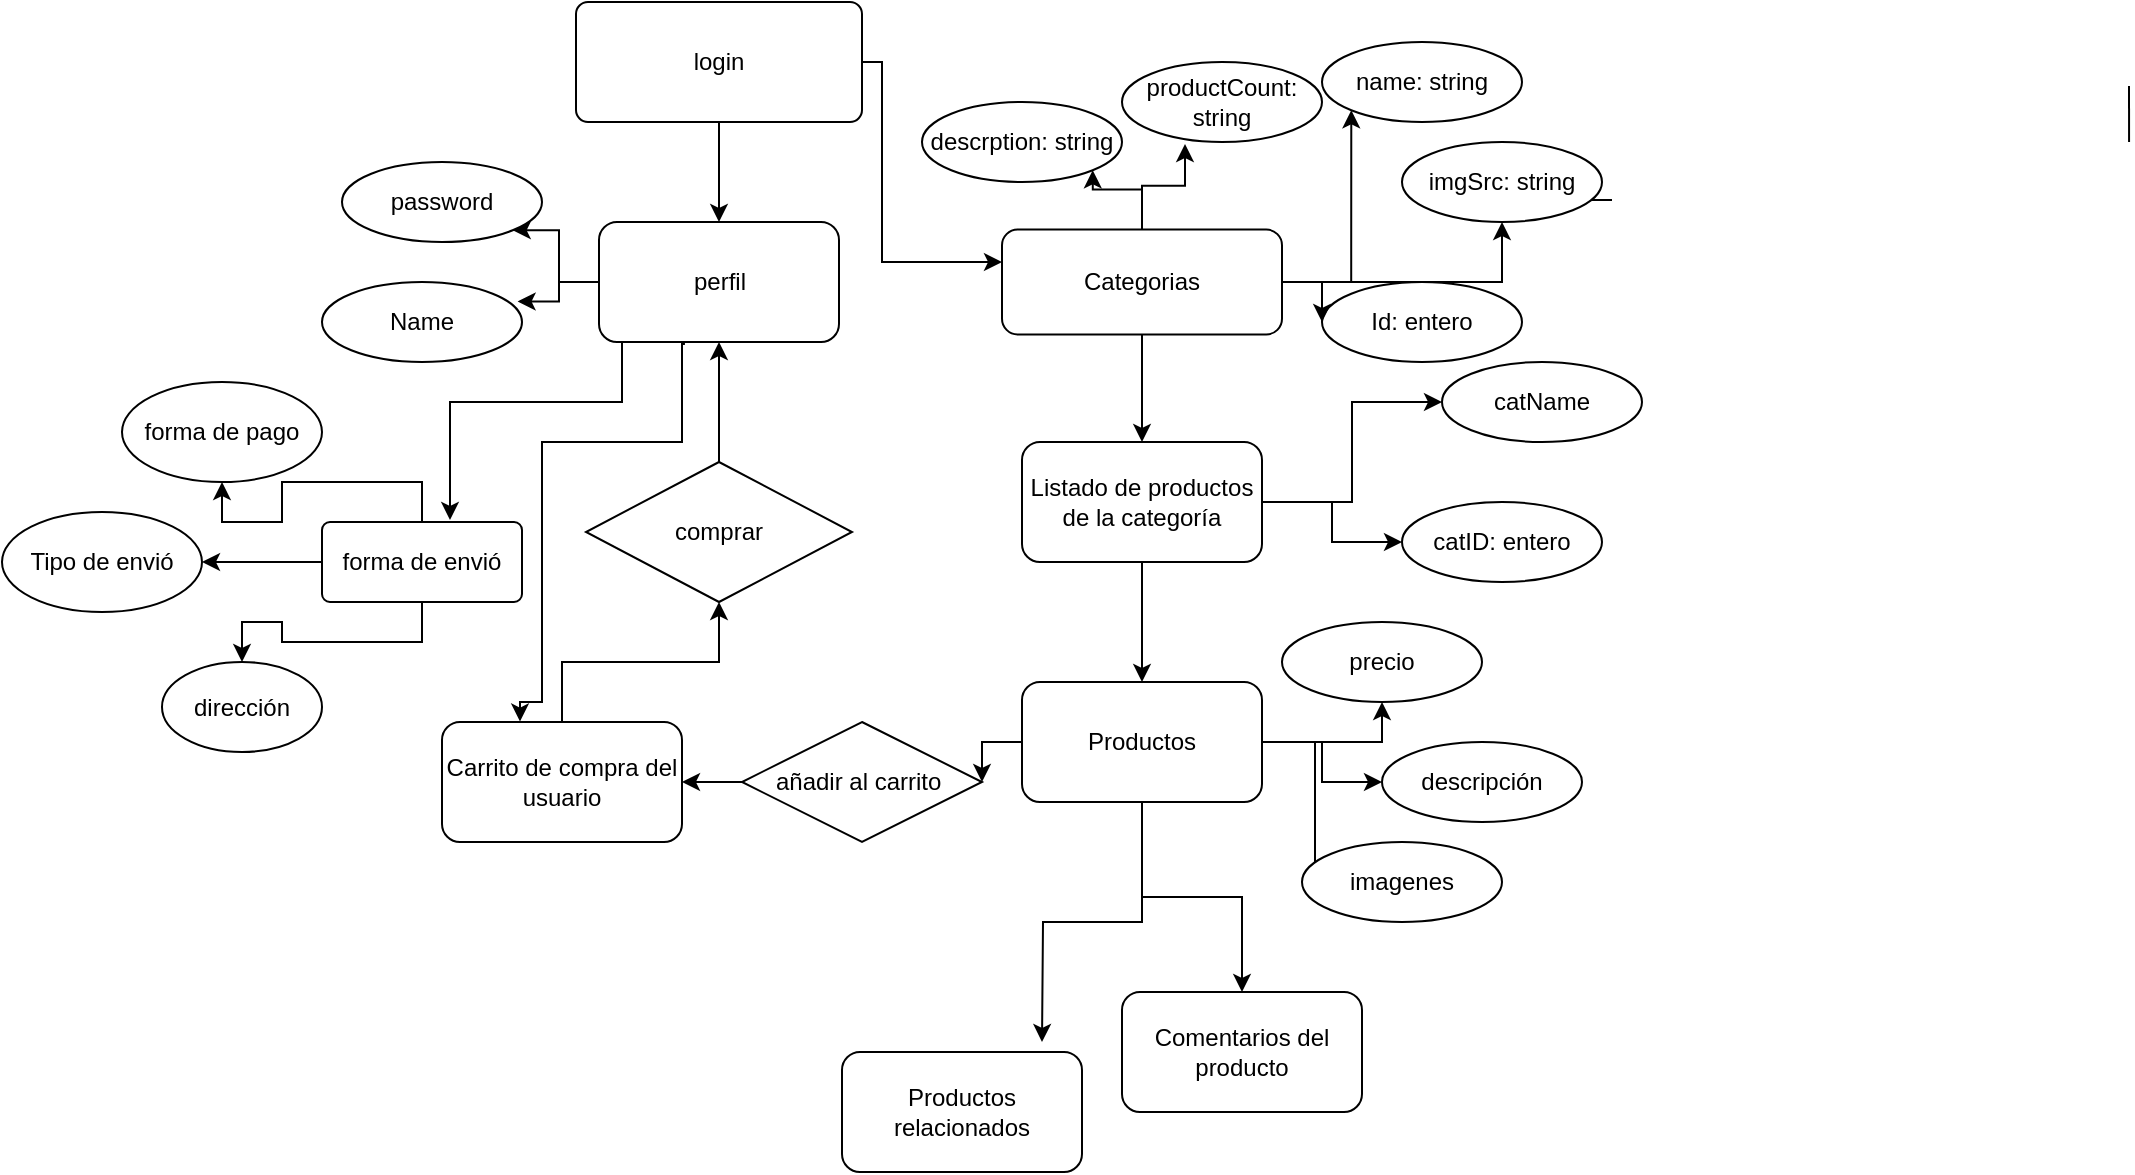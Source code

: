 <mxfile version="20.2.3" type="github">
  <diagram id="UOKE7kFAYAQwSe17MQpH" name="Página-1">
    <mxGraphModel dx="2037" dy="646" grid="1" gridSize="10" guides="1" tooltips="1" connect="1" arrows="1" fold="1" page="1" pageScale="1" pageWidth="827" pageHeight="1169" math="0" shadow="0">
      <root>
        <mxCell id="0" />
        <mxCell id="1" parent="0" />
        <mxCell id="Vtf5XBeM0CI9h4jYCUQP-2" value="name: string" style="ellipse;whiteSpace=wrap;html=1;align=center;" parent="1" vertex="1">
          <mxGeometry x="-40" y="50" width="100" height="40" as="geometry" />
        </mxCell>
        <mxCell id="Vtf5XBeM0CI9h4jYCUQP-3" value="descrption: string" style="ellipse;whiteSpace=wrap;html=1;align=center;" parent="1" vertex="1">
          <mxGeometry x="-240" y="80" width="100" height="40" as="geometry" />
        </mxCell>
        <mxCell id="Vtf5XBeM0CI9h4jYCUQP-4" value="Id: entero" style="ellipse;whiteSpace=wrap;html=1;align=center;" parent="1" vertex="1">
          <mxGeometry x="-40" y="170" width="100" height="40" as="geometry" />
        </mxCell>
        <mxCell id="Vtf5XBeM0CI9h4jYCUQP-5" value="productCount: string" style="ellipse;whiteSpace=wrap;html=1;align=center;" parent="1" vertex="1">
          <mxGeometry x="-140" y="60" width="100" height="40" as="geometry" />
        </mxCell>
        <mxCell id="pHeeVx_LeZRrPT3VCPxw-49" value="" style="edgeStyle=orthogonalEdgeStyle;rounded=0;orthogonalLoop=1;jettySize=auto;html=1;" edge="1" parent="1" source="Vtf5XBeM0CI9h4jYCUQP-26" target="Vtf5XBeM0CI9h4jYCUQP-34">
          <mxGeometry relative="1" as="geometry" />
        </mxCell>
        <mxCell id="pHeeVx_LeZRrPT3VCPxw-51" style="edgeStyle=orthogonalEdgeStyle;rounded=0;orthogonalLoop=1;jettySize=auto;html=1;" edge="1" parent="1" source="Vtf5XBeM0CI9h4jYCUQP-26" target="Vtf5XBeM0CI9h4jYCUQP-33">
          <mxGeometry relative="1" as="geometry" />
        </mxCell>
        <mxCell id="pHeeVx_LeZRrPT3VCPxw-68" value="" style="edgeStyle=orthogonalEdgeStyle;rounded=0;orthogonalLoop=1;jettySize=auto;html=1;" edge="1" parent="1" source="Vtf5XBeM0CI9h4jYCUQP-26" target="Vtf5XBeM0CI9h4jYCUQP-28">
          <mxGeometry relative="1" as="geometry" />
        </mxCell>
        <mxCell id="Vtf5XBeM0CI9h4jYCUQP-26" value="Listado de productos de la categoría" style="rounded=1;whiteSpace=wrap;html=1;" parent="1" vertex="1">
          <mxGeometry x="-190" y="250" width="120" height="60" as="geometry" />
        </mxCell>
        <mxCell id="pHeeVx_LeZRrPT3VCPxw-29" value="" style="edgeStyle=orthogonalEdgeStyle;rounded=0;orthogonalLoop=1;jettySize=auto;html=1;" edge="1" parent="1" source="Vtf5XBeM0CI9h4jYCUQP-28" target="Vtf5XBeM0CI9h4jYCUQP-71">
          <mxGeometry relative="1" as="geometry" />
        </mxCell>
        <mxCell id="pHeeVx_LeZRrPT3VCPxw-39" value="" style="edgeStyle=orthogonalEdgeStyle;rounded=0;orthogonalLoop=1;jettySize=auto;html=1;" edge="1" parent="1" source="Vtf5XBeM0CI9h4jYCUQP-28" target="Vtf5XBeM0CI9h4jYCUQP-30">
          <mxGeometry relative="1" as="geometry" />
        </mxCell>
        <mxCell id="pHeeVx_LeZRrPT3VCPxw-52" value="" style="edgeStyle=orthogonalEdgeStyle;rounded=0;orthogonalLoop=1;jettySize=auto;html=1;" edge="1" parent="1" source="Vtf5XBeM0CI9h4jYCUQP-28" target="pHeeVx_LeZRrPT3VCPxw-48">
          <mxGeometry relative="1" as="geometry" />
        </mxCell>
        <mxCell id="pHeeVx_LeZRrPT3VCPxw-53" style="edgeStyle=orthogonalEdgeStyle;rounded=0;orthogonalLoop=1;jettySize=auto;html=1;entryX=0.5;entryY=1;entryDx=0;entryDy=0;" edge="1" parent="1" source="Vtf5XBeM0CI9h4jYCUQP-28" target="pHeeVx_LeZRrPT3VCPxw-47">
          <mxGeometry relative="1" as="geometry" />
        </mxCell>
        <mxCell id="pHeeVx_LeZRrPT3VCPxw-55" style="edgeStyle=orthogonalEdgeStyle;rounded=0;orthogonalLoop=1;jettySize=auto;html=1;entryX=0.065;entryY=0.713;entryDx=0;entryDy=0;entryPerimeter=0;" edge="1" parent="1" source="Vtf5XBeM0CI9h4jYCUQP-28" target="pHeeVx_LeZRrPT3VCPxw-54">
          <mxGeometry relative="1" as="geometry" />
        </mxCell>
        <mxCell id="pHeeVx_LeZRrPT3VCPxw-57" style="edgeStyle=orthogonalEdgeStyle;rounded=0;orthogonalLoop=1;jettySize=auto;html=1;" edge="1" parent="1" source="Vtf5XBeM0CI9h4jYCUQP-28">
          <mxGeometry relative="1" as="geometry">
            <mxPoint x="-180" y="550" as="targetPoint" />
          </mxGeometry>
        </mxCell>
        <mxCell id="Vtf5XBeM0CI9h4jYCUQP-28" value="Productos" style="rounded=1;whiteSpace=wrap;html=1;" parent="1" vertex="1">
          <mxGeometry x="-190" y="370" width="120" height="60" as="geometry" />
        </mxCell>
        <mxCell id="Vtf5XBeM0CI9h4jYCUQP-30" value="Comentarios del producto" style="rounded=1;whiteSpace=wrap;html=1;" parent="1" vertex="1">
          <mxGeometry x="-140" y="525" width="120" height="60" as="geometry" />
        </mxCell>
        <mxCell id="pHeeVx_LeZRrPT3VCPxw-30" value="" style="edgeStyle=orthogonalEdgeStyle;rounded=0;orthogonalLoop=1;jettySize=auto;html=1;" edge="1" parent="1" source="Vtf5XBeM0CI9h4jYCUQP-31" target="pHeeVx_LeZRrPT3VCPxw-19">
          <mxGeometry relative="1" as="geometry" />
        </mxCell>
        <mxCell id="Vtf5XBeM0CI9h4jYCUQP-31" value="Carrito de compra del usuario" style="rounded=1;whiteSpace=wrap;html=1;" parent="1" vertex="1">
          <mxGeometry x="-480" y="390" width="120" height="60" as="geometry" />
        </mxCell>
        <mxCell id="Vtf5XBeM0CI9h4jYCUQP-33" value="catID: entero" style="ellipse;whiteSpace=wrap;html=1;align=center;" parent="1" vertex="1">
          <mxGeometry y="280" width="100" height="40" as="geometry" />
        </mxCell>
        <mxCell id="Vtf5XBeM0CI9h4jYCUQP-34" value="catName" style="ellipse;whiteSpace=wrap;html=1;align=center;" parent="1" vertex="1">
          <mxGeometry x="20" y="210" width="100" height="40" as="geometry" />
        </mxCell>
        <mxCell id="pHeeVx_LeZRrPT3VCPxw-44" value="" style="edgeStyle=orthogonalEdgeStyle;rounded=0;orthogonalLoop=1;jettySize=auto;html=1;" edge="1" parent="1" source="Vtf5XBeM0CI9h4jYCUQP-71" target="Vtf5XBeM0CI9h4jYCUQP-31">
          <mxGeometry relative="1" as="geometry" />
        </mxCell>
        <mxCell id="Vtf5XBeM0CI9h4jYCUQP-71" value="añadir al carrito&amp;nbsp;" style="shape=rhombus;perimeter=rhombusPerimeter;whiteSpace=wrap;html=1;align=center;" parent="1" vertex="1">
          <mxGeometry x="-330" y="390" width="120" height="60" as="geometry" />
        </mxCell>
        <mxCell id="Vtf5XBeM0CI9h4jYCUQP-77" value="" style="endArrow=none;html=1;rounded=0;entryX=0.408;entryY=1.033;entryDx=0;entryDy=0;entryPerimeter=0;" parent="1" edge="1">
          <mxGeometry width="50" height="50" relative="1" as="geometry">
            <mxPoint x="363.54" y="100" as="sourcePoint" />
            <mxPoint x="363.5" y="71.98" as="targetPoint" />
          </mxGeometry>
        </mxCell>
        <mxCell id="Vtf5XBeM0CI9h4jYCUQP-81" value="" style="endArrow=none;html=1;rounded=0;" parent="1" edge="1">
          <mxGeometry width="50" height="50" relative="1" as="geometry">
            <mxPoint x="90" y="129" as="sourcePoint" />
            <mxPoint x="105" y="129" as="targetPoint" />
          </mxGeometry>
        </mxCell>
        <mxCell id="pHeeVx_LeZRrPT3VCPxw-42" value="" style="edgeStyle=orthogonalEdgeStyle;rounded=0;orthogonalLoop=1;jettySize=auto;html=1;" edge="1" parent="1" source="pHeeVx_LeZRrPT3VCPxw-1" target="Vtf5XBeM0CI9h4jYCUQP-26">
          <mxGeometry relative="1" as="geometry" />
        </mxCell>
        <mxCell id="pHeeVx_LeZRrPT3VCPxw-58" value="" style="edgeStyle=orthogonalEdgeStyle;rounded=0;orthogonalLoop=1;jettySize=auto;html=1;" edge="1" parent="1" source="pHeeVx_LeZRrPT3VCPxw-1" target="Vtf5XBeM0CI9h4jYCUQP-6">
          <mxGeometry relative="1" as="geometry" />
        </mxCell>
        <mxCell id="pHeeVx_LeZRrPT3VCPxw-59" style="edgeStyle=orthogonalEdgeStyle;rounded=0;orthogonalLoop=1;jettySize=auto;html=1;entryX=0;entryY=0.5;entryDx=0;entryDy=0;" edge="1" parent="1" source="pHeeVx_LeZRrPT3VCPxw-1" target="Vtf5XBeM0CI9h4jYCUQP-4">
          <mxGeometry relative="1" as="geometry" />
        </mxCell>
        <mxCell id="pHeeVx_LeZRrPT3VCPxw-60" style="edgeStyle=orthogonalEdgeStyle;rounded=0;orthogonalLoop=1;jettySize=auto;html=1;entryX=0;entryY=1;entryDx=0;entryDy=0;" edge="1" parent="1" source="pHeeVx_LeZRrPT3VCPxw-1" target="Vtf5XBeM0CI9h4jYCUQP-2">
          <mxGeometry relative="1" as="geometry" />
        </mxCell>
        <mxCell id="pHeeVx_LeZRrPT3VCPxw-61" style="edgeStyle=orthogonalEdgeStyle;rounded=0;orthogonalLoop=1;jettySize=auto;html=1;entryX=0.315;entryY=1.025;entryDx=0;entryDy=0;entryPerimeter=0;" edge="1" parent="1" source="pHeeVx_LeZRrPT3VCPxw-1" target="Vtf5XBeM0CI9h4jYCUQP-5">
          <mxGeometry relative="1" as="geometry" />
        </mxCell>
        <mxCell id="pHeeVx_LeZRrPT3VCPxw-62" style="edgeStyle=orthogonalEdgeStyle;rounded=0;orthogonalLoop=1;jettySize=auto;html=1;entryX=1;entryY=1;entryDx=0;entryDy=0;" edge="1" parent="1" source="pHeeVx_LeZRrPT3VCPxw-1" target="Vtf5XBeM0CI9h4jYCUQP-3">
          <mxGeometry relative="1" as="geometry" />
        </mxCell>
        <mxCell id="pHeeVx_LeZRrPT3VCPxw-1" value="Categorias" style="rounded=1;whiteSpace=wrap;html=1;" vertex="1" parent="1">
          <mxGeometry x="-200" y="143.75" width="140" height="52.5" as="geometry" />
        </mxCell>
        <mxCell id="pHeeVx_LeZRrPT3VCPxw-35" style="edgeStyle=orthogonalEdgeStyle;rounded=0;orthogonalLoop=1;jettySize=auto;html=1;exitX=0.25;exitY=1;exitDx=0;exitDy=0;entryX=0.64;entryY=-0.025;entryDx=0;entryDy=0;entryPerimeter=0;" edge="1" parent="1" source="pHeeVx_LeZRrPT3VCPxw-6" target="pHeeVx_LeZRrPT3VCPxw-22">
          <mxGeometry relative="1" as="geometry">
            <Array as="points">
              <mxPoint x="-390" y="200" />
              <mxPoint x="-390" y="230" />
              <mxPoint x="-476" y="230" />
            </Array>
          </mxGeometry>
        </mxCell>
        <mxCell id="pHeeVx_LeZRrPT3VCPxw-64" value="" style="edgeStyle=orthogonalEdgeStyle;rounded=0;orthogonalLoop=1;jettySize=auto;html=1;entryX=1;entryY=1;entryDx=0;entryDy=0;" edge="1" parent="1" source="pHeeVx_LeZRrPT3VCPxw-6" target="pHeeVx_LeZRrPT3VCPxw-9">
          <mxGeometry relative="1" as="geometry" />
        </mxCell>
        <mxCell id="pHeeVx_LeZRrPT3VCPxw-65" style="edgeStyle=orthogonalEdgeStyle;rounded=0;orthogonalLoop=1;jettySize=auto;html=1;entryX=0.978;entryY=0.244;entryDx=0;entryDy=0;entryPerimeter=0;" edge="1" parent="1" source="pHeeVx_LeZRrPT3VCPxw-6" target="pHeeVx_LeZRrPT3VCPxw-10">
          <mxGeometry relative="1" as="geometry" />
        </mxCell>
        <mxCell id="pHeeVx_LeZRrPT3VCPxw-69" style="edgeStyle=orthogonalEdgeStyle;rounded=0;orthogonalLoop=1;jettySize=auto;html=1;entryX=0.325;entryY=-0.004;entryDx=0;entryDy=0;entryPerimeter=0;exitX=0.358;exitY=1.017;exitDx=0;exitDy=0;exitPerimeter=0;" edge="1" parent="1" source="pHeeVx_LeZRrPT3VCPxw-6" target="Vtf5XBeM0CI9h4jYCUQP-31">
          <mxGeometry relative="1" as="geometry">
            <Array as="points">
              <mxPoint x="-360" y="201" />
              <mxPoint x="-360" y="250" />
              <mxPoint x="-430" y="250" />
              <mxPoint x="-430" y="380" />
            </Array>
          </mxGeometry>
        </mxCell>
        <mxCell id="pHeeVx_LeZRrPT3VCPxw-6" value="perfil" style="rounded=1;whiteSpace=wrap;html=1;" vertex="1" parent="1">
          <mxGeometry x="-401.5" y="140" width="120" height="60" as="geometry" />
        </mxCell>
        <mxCell id="pHeeVx_LeZRrPT3VCPxw-9" value="password" style="ellipse;whiteSpace=wrap;html=1;align=center;" vertex="1" parent="1">
          <mxGeometry x="-530" y="110" width="100" height="40" as="geometry" />
        </mxCell>
        <mxCell id="pHeeVx_LeZRrPT3VCPxw-10" value="Name" style="ellipse;whiteSpace=wrap;html=1;align=center;" vertex="1" parent="1">
          <mxGeometry x="-540" y="170" width="100" height="40" as="geometry" />
        </mxCell>
        <mxCell id="pHeeVx_LeZRrPT3VCPxw-21" value="" style="edgeStyle=orthogonalEdgeStyle;rounded=0;orthogonalLoop=1;jettySize=auto;html=1;" edge="1" parent="1" source="pHeeVx_LeZRrPT3VCPxw-19" target="pHeeVx_LeZRrPT3VCPxw-6">
          <mxGeometry relative="1" as="geometry" />
        </mxCell>
        <mxCell id="pHeeVx_LeZRrPT3VCPxw-19" value="comprar" style="shape=rhombus;perimeter=rhombusPerimeter;whiteSpace=wrap;html=1;align=center;" vertex="1" parent="1">
          <mxGeometry x="-408" y="260" width="133" height="70" as="geometry" />
        </mxCell>
        <mxCell id="pHeeVx_LeZRrPT3VCPxw-24" value="" style="edgeStyle=orthogonalEdgeStyle;rounded=0;orthogonalLoop=1;jettySize=auto;html=1;" edge="1" parent="1" source="pHeeVx_LeZRrPT3VCPxw-22" target="pHeeVx_LeZRrPT3VCPxw-23">
          <mxGeometry relative="1" as="geometry" />
        </mxCell>
        <mxCell id="pHeeVx_LeZRrPT3VCPxw-27" value="" style="edgeStyle=orthogonalEdgeStyle;rounded=0;orthogonalLoop=1;jettySize=auto;html=1;" edge="1" parent="1" source="pHeeVx_LeZRrPT3VCPxw-22" target="pHeeVx_LeZRrPT3VCPxw-25">
          <mxGeometry relative="1" as="geometry" />
        </mxCell>
        <mxCell id="pHeeVx_LeZRrPT3VCPxw-37" value="" style="edgeStyle=orthogonalEdgeStyle;rounded=0;orthogonalLoop=1;jettySize=auto;html=1;" edge="1" parent="1" source="pHeeVx_LeZRrPT3VCPxw-22" target="pHeeVx_LeZRrPT3VCPxw-36">
          <mxGeometry relative="1" as="geometry" />
        </mxCell>
        <mxCell id="pHeeVx_LeZRrPT3VCPxw-22" value="forma de envió" style="rounded=1;arcSize=10;whiteSpace=wrap;html=1;align=center;" vertex="1" parent="1">
          <mxGeometry x="-540" y="290" width="100" height="40" as="geometry" />
        </mxCell>
        <mxCell id="pHeeVx_LeZRrPT3VCPxw-23" value="forma de pago" style="ellipse;whiteSpace=wrap;html=1;rounded=1;arcSize=10;" vertex="1" parent="1">
          <mxGeometry x="-640" y="220" width="100" height="50" as="geometry" />
        </mxCell>
        <mxCell id="pHeeVx_LeZRrPT3VCPxw-25" value="dirección" style="ellipse;whiteSpace=wrap;html=1;rounded=1;arcSize=10;" vertex="1" parent="1">
          <mxGeometry x="-620" y="360" width="80" height="45" as="geometry" />
        </mxCell>
        <mxCell id="pHeeVx_LeZRrPT3VCPxw-36" value="Tipo de envió" style="ellipse;whiteSpace=wrap;html=1;rounded=1;arcSize=10;" vertex="1" parent="1">
          <mxGeometry x="-700" y="285" width="100" height="50" as="geometry" />
        </mxCell>
        <mxCell id="pHeeVx_LeZRrPT3VCPxw-46" value="" style="edgeStyle=orthogonalEdgeStyle;rounded=0;orthogonalLoop=1;jettySize=auto;html=1;" edge="1" parent="1" source="pHeeVx_LeZRrPT3VCPxw-40" target="pHeeVx_LeZRrPT3VCPxw-6">
          <mxGeometry relative="1" as="geometry" />
        </mxCell>
        <mxCell id="pHeeVx_LeZRrPT3VCPxw-56" style="edgeStyle=orthogonalEdgeStyle;rounded=0;orthogonalLoop=1;jettySize=auto;html=1;" edge="1" parent="1" source="pHeeVx_LeZRrPT3VCPxw-40" target="pHeeVx_LeZRrPT3VCPxw-1">
          <mxGeometry relative="1" as="geometry">
            <Array as="points">
              <mxPoint x="-260" y="60" />
              <mxPoint x="-260" y="160" />
            </Array>
          </mxGeometry>
        </mxCell>
        <mxCell id="pHeeVx_LeZRrPT3VCPxw-40" value="login" style="rounded=1;arcSize=10;whiteSpace=wrap;html=1;align=center;" vertex="1" parent="1">
          <mxGeometry x="-413" y="30" width="143" height="60" as="geometry" />
        </mxCell>
        <mxCell id="Vtf5XBeM0CI9h4jYCUQP-6" value="imgSrc: string" style="ellipse;whiteSpace=wrap;html=1;align=center;" parent="1" vertex="1">
          <mxGeometry y="100" width="100" height="40" as="geometry" />
        </mxCell>
        <mxCell id="Vtf5XBeM0CI9h4jYCUQP-72" value="Productos relacionados" style="rounded=1;whiteSpace=wrap;html=1;" parent="1" vertex="1">
          <mxGeometry x="-280" y="555" width="120" height="60" as="geometry" />
        </mxCell>
        <mxCell id="pHeeVx_LeZRrPT3VCPxw-47" value="precio" style="ellipse;whiteSpace=wrap;html=1;align=center;" vertex="1" parent="1">
          <mxGeometry x="-60" y="340" width="100" height="40" as="geometry" />
        </mxCell>
        <mxCell id="pHeeVx_LeZRrPT3VCPxw-48" value="descripción" style="ellipse;whiteSpace=wrap;html=1;align=center;" vertex="1" parent="1">
          <mxGeometry x="-10" y="400" width="100" height="40" as="geometry" />
        </mxCell>
        <mxCell id="pHeeVx_LeZRrPT3VCPxw-54" value="imagenes" style="ellipse;whiteSpace=wrap;html=1;align=center;" vertex="1" parent="1">
          <mxGeometry x="-50" y="450" width="100" height="40" as="geometry" />
        </mxCell>
      </root>
    </mxGraphModel>
  </diagram>
</mxfile>
